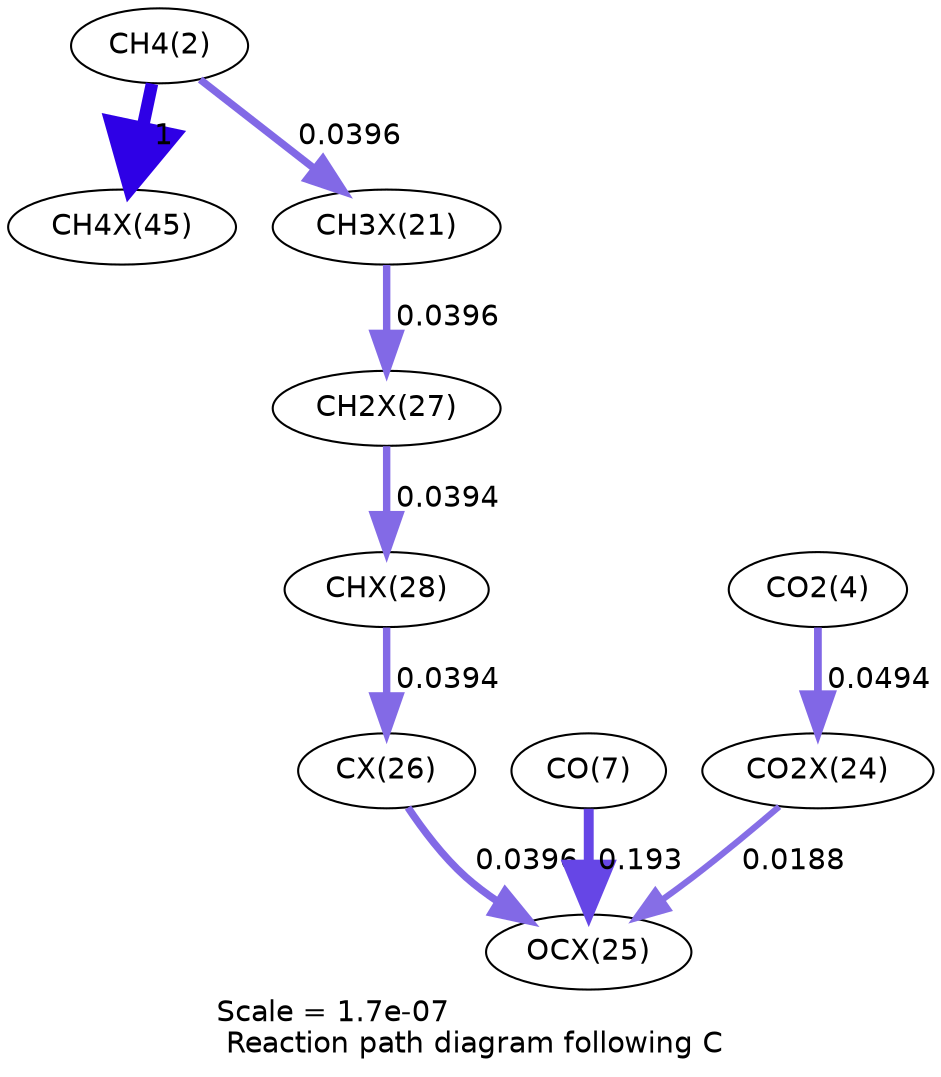 digraph reaction_paths {
center=1;
s4 -> s32[fontname="Helvetica", penwidth=6, arrowsize=3, color="0.7, 1.5, 0.9"
, label=" 1"];
s4 -> s24[fontname="Helvetica", penwidth=3.56, arrowsize=1.78, color="0.7, 0.54, 0.9"
, label=" 0.0396"];
s24 -> s30[fontname="Helvetica", penwidth=3.56, arrowsize=1.78, color="0.7, 0.54, 0.9"
, label=" 0.0396"];
s30 -> s31[fontname="Helvetica", penwidth=3.56, arrowsize=1.78, color="0.7, 0.539, 0.9"
, label=" 0.0394"];
s31 -> s29[fontname="Helvetica", penwidth=3.56, arrowsize=1.78, color="0.7, 0.539, 0.9"
, label=" 0.0394"];
s29 -> s28[fontname="Helvetica", penwidth=3.56, arrowsize=1.78, color="0.7, 0.54, 0.9"
, label=" 0.0396"];
s9 -> s28[fontname="Helvetica", penwidth=4.76, arrowsize=2.38, color="0.7, 0.693, 0.9"
, label=" 0.193"];
s27 -> s28[fontname="Helvetica", penwidth=3, arrowsize=1.5, color="0.7, 0.519, 0.9"
, label=" 0.0188"];
s6 -> s27[fontname="Helvetica", penwidth=3.73, arrowsize=1.86, color="0.7, 0.549, 0.9"
, label=" 0.0494"];
s4 [ fontname="Helvetica", label="CH4(2)"];
s6 [ fontname="Helvetica", label="CO2(4)"];
s9 [ fontname="Helvetica", label="CO(7)"];
s24 [ fontname="Helvetica", label="CH3X(21)"];
s27 [ fontname="Helvetica", label="CO2X(24)"];
s28 [ fontname="Helvetica", label="OCX(25)"];
s29 [ fontname="Helvetica", label="CX(26)"];
s30 [ fontname="Helvetica", label="CH2X(27)"];
s31 [ fontname="Helvetica", label="CHX(28)"];
s32 [ fontname="Helvetica", label="CH4X(45)"];
 label = "Scale = 1.7e-07\l Reaction path diagram following C";
 fontname = "Helvetica";
}

